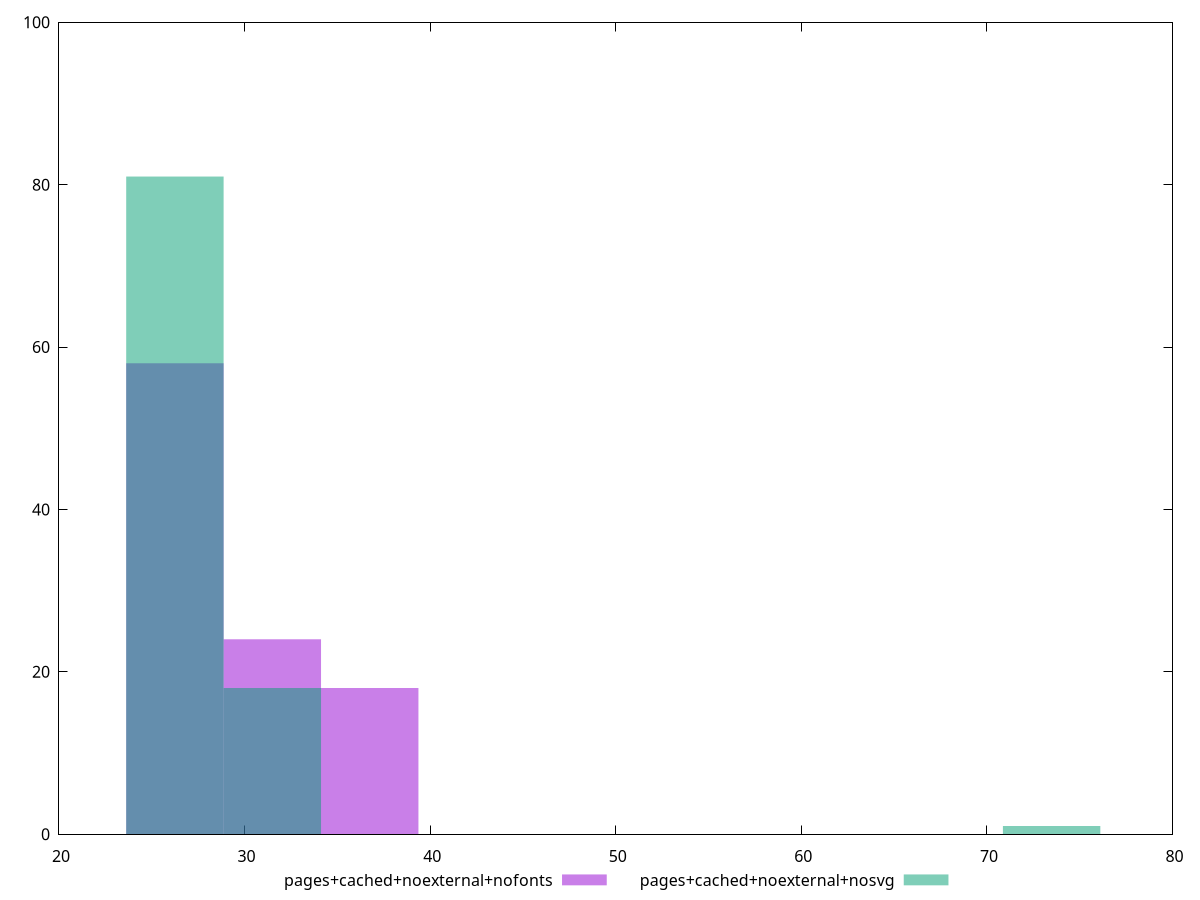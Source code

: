 reset
set terminal svg size 640, 500 enhanced background rgb 'white'
set output "reprap/max-potential-fid/comparison/histogram/6_vs_7.svg"

$pagesCachedNoexternalNofonts <<EOF
26.245143457648847 58
36.74320084070838 18
31.494172149178617 24
EOF

$pagesCachedNoexternalNosvg <<EOF
26.245143457648847 81
31.494172149178617 18
73.48640168141677 1
EOF

set key outside below
set boxwidth 5.2490286915297695
set yrange [0:100]
set style fill transparent solid 0.5 noborder

plot \
  $pagesCachedNoexternalNofonts title "pages+cached+noexternal+nofonts" with boxes, \
  $pagesCachedNoexternalNosvg title "pages+cached+noexternal+nosvg" with boxes, \


reset